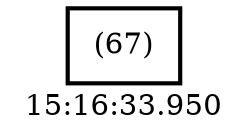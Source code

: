 digraph  g{ graph[label = "15:16:33.950"]
node [shape=rectangle, color=black, fontcolor=black, style=bold] edge [color=black] 0 [label="(67)"] ; 
}

